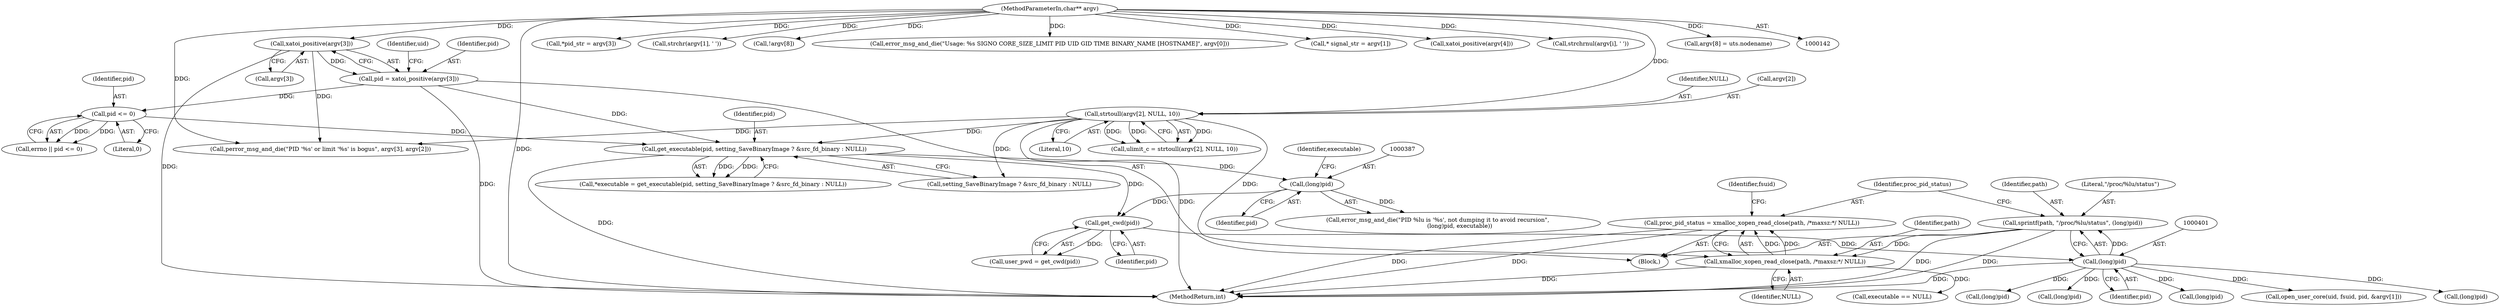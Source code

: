 digraph "0_abrt_4f2c1ddd3e3b81d2d5146b883115371f1cada9f9@API" {
"1000403" [label="(Call,proc_pid_status = xmalloc_xopen_read_close(path, /*maxsz:*/ NULL))"];
"1000405" [label="(Call,xmalloc_xopen_read_close(path, /*maxsz:*/ NULL))"];
"1000397" [label="(Call,sprintf(path, \"/proc/%lu/status\", (long)pid))"];
"1000400" [label="(Call,(long)pid)"];
"1000392" [label="(Call,get_cwd(pid))"];
"1000386" [label="(Call,(long)pid)"];
"1000370" [label="(Call,get_executable(pid, setting_SaveBinaryImage ? &src_fd_binary : NULL))"];
"1000317" [label="(Call,pid <= 0)"];
"1000301" [label="(Call,pid = xatoi_positive(argv[3]))"];
"1000303" [label="(Call,xatoi_positive(argv[3]))"];
"1000144" [label="(MethodParameterIn,char** argv)"];
"1000270" [label="(Call,strtoull(argv[2], NULL, 10))"];
"1000386" [label="(Call,(long)pid)"];
"1000389" [label="(Identifier,executable)"];
"1000611" [label="(Call,(long)pid)"];
"1000410" [label="(Identifier,fsuid)"];
"1000321" [label="(Call,perror_msg_and_die(\"PID '%s' or limit '%s' is bogus\", argv[3], argv[2]))"];
"1001171" [label="(Call,(long)pid)"];
"1000444" [label="(Call,open_user_core(uid, fsuid, pid, &argv[1]))"];
"1000406" [label="(Identifier,path)"];
"1000295" [label="(Call,*pid_str = argv[3])"];
"1000275" [label="(Literal,10)"];
"1000404" [label="(Identifier,proc_pid_status)"];
"1000270" [label="(Call,strtoull(argv[2], NULL, 10))"];
"1000384" [label="(Call,error_msg_and_die(\"PID %lu is '%s', not dumping it to avoid recursion\",\n                        (long)pid, executable))"];
"1000371" [label="(Identifier,pid)"];
"1000303" [label="(Call,xatoi_positive(argv[3]))"];
"1000318" [label="(Identifier,pid)"];
"1000407" [label="(Identifier,NULL)"];
"1000309" [label="(Identifier,uid)"];
"1000315" [label="(Call,errno || pid <= 0)"];
"1000177" [label="(Call,strchr(argv[1], ' '))"];
"1000405" [label="(Call,xmalloc_xopen_read_close(path, /*maxsz:*/ NULL))"];
"1000144" [label="(MethodParameterIn,char** argv)"];
"1000368" [label="(Call,*executable = get_executable(pid, setting_SaveBinaryImage ? &src_fd_binary : NULL))"];
"1000274" [label="(Identifier,NULL)"];
"1000346" [label="(Call,!argv[8])"];
"1000271" [label="(Call,argv[2])"];
"1000319" [label="(Literal,0)"];
"1000398" [label="(Identifier,path)"];
"1000390" [label="(Call,user_pwd = get_cwd(pid))"];
"1000317" [label="(Call,pid <= 0)"];
"1000171" [label="(Call,error_msg_and_die(\"Usage: %s SIGNO CORE_SIZE_LIMIT PID UID GID TIME BINARY_NAME [HOSTNAME]\", argv[0]))"];
"1000372" [label="(Call,setting_SaveBinaryImage ? &src_fd_binary : NULL)"];
"1000370" [label="(Call,get_executable(pid, setting_SaveBinaryImage ? &src_fd_binary : NULL))"];
"1000257" [label="(Call,* signal_str = argv[1])"];
"1000310" [label="(Call,xatoi_positive(argv[4]))"];
"1000304" [label="(Call,argv[3])"];
"1000399" [label="(Literal,\"/proc/%lu/status\")"];
"1000302" [label="(Identifier,pid)"];
"1000397" [label="(Call,sprintf(path, \"/proc/%lu/status\", (long)pid))"];
"1000400" [label="(Call,(long)pid)"];
"1000301" [label="(Call,pid = xatoi_positive(argv[3]))"];
"1000145" [label="(Block,)"];
"1000388" [label="(Identifier,pid)"];
"1000392" [label="(Call,get_cwd(pid))"];
"1000453" [label="(Call,executable == NULL)"];
"1000403" [label="(Call,proc_pid_status = xmalloc_xopen_read_close(path, /*maxsz:*/ NULL))"];
"1000196" [label="(Call,strchrnul(argv[i], ' '))"];
"1001180" [label="(MethodReturn,int)"];
"1000590" [label="(Call,(long)pid)"];
"1000402" [label="(Identifier,pid)"];
"1000393" [label="(Identifier,pid)"];
"1000354" [label="(Call,argv[8] = uts.nodename)"];
"1000268" [label="(Call,ulimit_c = strtoull(argv[2], NULL, 10))"];
"1000459" [label="(Call,(long)pid)"];
"1000403" -> "1000145"  [label="AST: "];
"1000403" -> "1000405"  [label="CFG: "];
"1000404" -> "1000403"  [label="AST: "];
"1000405" -> "1000403"  [label="AST: "];
"1000410" -> "1000403"  [label="CFG: "];
"1000403" -> "1001180"  [label="DDG: "];
"1000403" -> "1001180"  [label="DDG: "];
"1000405" -> "1000403"  [label="DDG: "];
"1000405" -> "1000403"  [label="DDG: "];
"1000405" -> "1000407"  [label="CFG: "];
"1000406" -> "1000405"  [label="AST: "];
"1000407" -> "1000405"  [label="AST: "];
"1000405" -> "1001180"  [label="DDG: "];
"1000397" -> "1000405"  [label="DDG: "];
"1000270" -> "1000405"  [label="DDG: "];
"1000405" -> "1000453"  [label="DDG: "];
"1000397" -> "1000145"  [label="AST: "];
"1000397" -> "1000400"  [label="CFG: "];
"1000398" -> "1000397"  [label="AST: "];
"1000399" -> "1000397"  [label="AST: "];
"1000400" -> "1000397"  [label="AST: "];
"1000404" -> "1000397"  [label="CFG: "];
"1000397" -> "1001180"  [label="DDG: "];
"1000397" -> "1001180"  [label="DDG: "];
"1000400" -> "1000397"  [label="DDG: "];
"1000400" -> "1000402"  [label="CFG: "];
"1000401" -> "1000400"  [label="AST: "];
"1000402" -> "1000400"  [label="AST: "];
"1000400" -> "1001180"  [label="DDG: "];
"1000392" -> "1000400"  [label="DDG: "];
"1000400" -> "1000444"  [label="DDG: "];
"1000400" -> "1000459"  [label="DDG: "];
"1000400" -> "1000590"  [label="DDG: "];
"1000400" -> "1000611"  [label="DDG: "];
"1000400" -> "1001171"  [label="DDG: "];
"1000392" -> "1000390"  [label="AST: "];
"1000392" -> "1000393"  [label="CFG: "];
"1000393" -> "1000392"  [label="AST: "];
"1000390" -> "1000392"  [label="CFG: "];
"1000392" -> "1000390"  [label="DDG: "];
"1000386" -> "1000392"  [label="DDG: "];
"1000370" -> "1000392"  [label="DDG: "];
"1000386" -> "1000384"  [label="AST: "];
"1000386" -> "1000388"  [label="CFG: "];
"1000387" -> "1000386"  [label="AST: "];
"1000388" -> "1000386"  [label="AST: "];
"1000389" -> "1000386"  [label="CFG: "];
"1000386" -> "1000384"  [label="DDG: "];
"1000370" -> "1000386"  [label="DDG: "];
"1000370" -> "1000368"  [label="AST: "];
"1000370" -> "1000372"  [label="CFG: "];
"1000371" -> "1000370"  [label="AST: "];
"1000372" -> "1000370"  [label="AST: "];
"1000368" -> "1000370"  [label="CFG: "];
"1000370" -> "1001180"  [label="DDG: "];
"1000370" -> "1000368"  [label="DDG: "];
"1000370" -> "1000368"  [label="DDG: "];
"1000317" -> "1000370"  [label="DDG: "];
"1000301" -> "1000370"  [label="DDG: "];
"1000270" -> "1000370"  [label="DDG: "];
"1000317" -> "1000315"  [label="AST: "];
"1000317" -> "1000319"  [label="CFG: "];
"1000318" -> "1000317"  [label="AST: "];
"1000319" -> "1000317"  [label="AST: "];
"1000315" -> "1000317"  [label="CFG: "];
"1000317" -> "1000315"  [label="DDG: "];
"1000317" -> "1000315"  [label="DDG: "];
"1000301" -> "1000317"  [label="DDG: "];
"1000301" -> "1000145"  [label="AST: "];
"1000301" -> "1000303"  [label="CFG: "];
"1000302" -> "1000301"  [label="AST: "];
"1000303" -> "1000301"  [label="AST: "];
"1000309" -> "1000301"  [label="CFG: "];
"1000301" -> "1001180"  [label="DDG: "];
"1000303" -> "1000301"  [label="DDG: "];
"1000303" -> "1000304"  [label="CFG: "];
"1000304" -> "1000303"  [label="AST: "];
"1000303" -> "1001180"  [label="DDG: "];
"1000144" -> "1000303"  [label="DDG: "];
"1000303" -> "1000321"  [label="DDG: "];
"1000144" -> "1000142"  [label="AST: "];
"1000144" -> "1001180"  [label="DDG: "];
"1000144" -> "1000171"  [label="DDG: "];
"1000144" -> "1000177"  [label="DDG: "];
"1000144" -> "1000196"  [label="DDG: "];
"1000144" -> "1000257"  [label="DDG: "];
"1000144" -> "1000270"  [label="DDG: "];
"1000144" -> "1000295"  [label="DDG: "];
"1000144" -> "1000310"  [label="DDG: "];
"1000144" -> "1000321"  [label="DDG: "];
"1000144" -> "1000346"  [label="DDG: "];
"1000144" -> "1000354"  [label="DDG: "];
"1000270" -> "1000268"  [label="AST: "];
"1000270" -> "1000275"  [label="CFG: "];
"1000271" -> "1000270"  [label="AST: "];
"1000274" -> "1000270"  [label="AST: "];
"1000275" -> "1000270"  [label="AST: "];
"1000268" -> "1000270"  [label="CFG: "];
"1000270" -> "1001180"  [label="DDG: "];
"1000270" -> "1000268"  [label="DDG: "];
"1000270" -> "1000268"  [label="DDG: "];
"1000270" -> "1000268"  [label="DDG: "];
"1000270" -> "1000321"  [label="DDG: "];
"1000270" -> "1000372"  [label="DDG: "];
}
